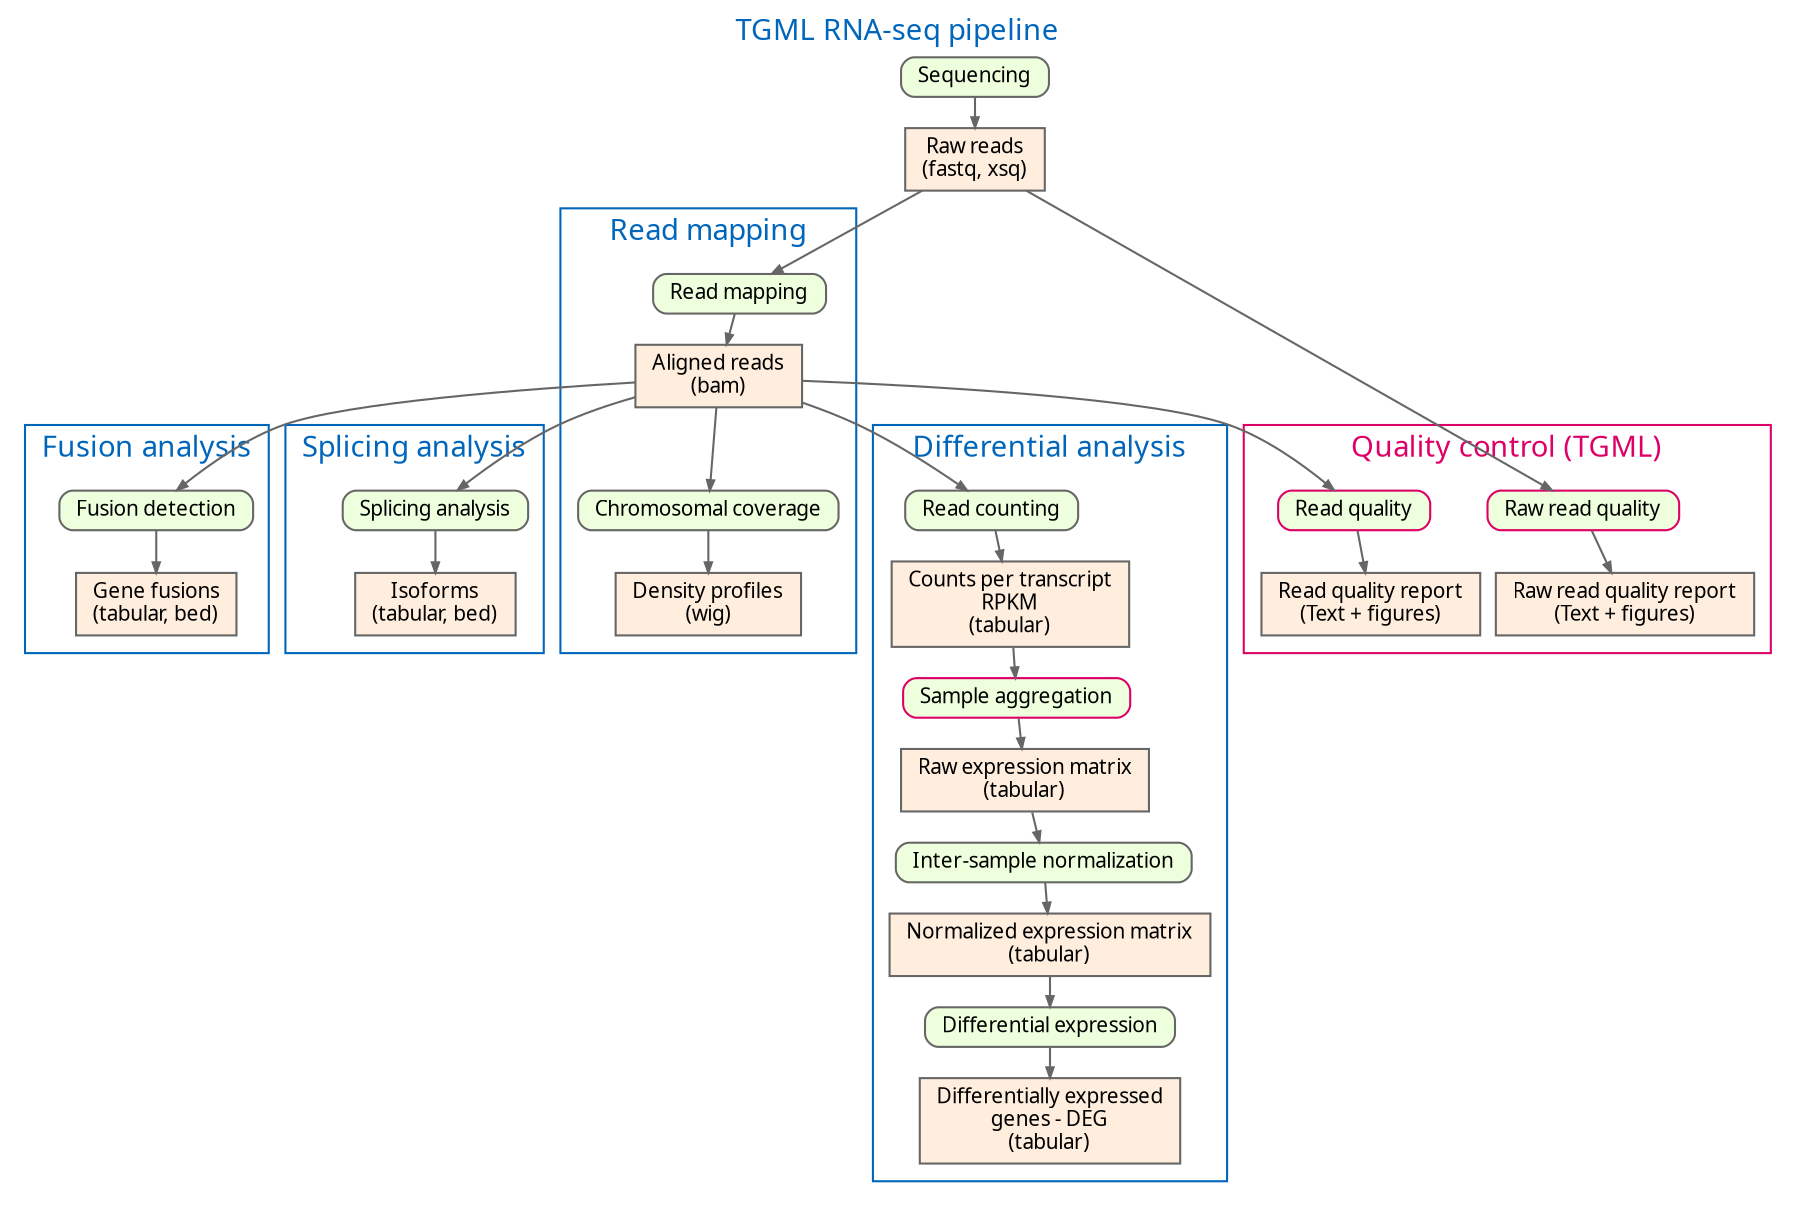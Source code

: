 digraph {

	graph [fontname="ArialBlack",fontsize="14", label="TGML RNA-seq pipeline" labelloc="t", fontcolor="#0066BB", nodesep="0.1", ranksep="0.2"];
	edge [fontname="ArialMT",fontsize="10",labelfontname="ArialMT",labelfontsize="10", arrowsize="0.5", color="#666666"];
	node [fontname="ArialMT",fontsize="10",shape=record,height="0.2", color="#666666"];

	sequencing [shape="record", style="rounded,filled", fillcolor="#EEFFDD", label="{Sequencing}"];
	sequencing -> raw_reads;
	raw_reads [shape="record", style="filled", fillcolor="#FFEEDD", label="{Raw reads\n(fastq, xsq)}"];
	raw_reads -> read_alignment;
	raw_reads -> read_quality_analysis

	subgraph cluster_0 {
		color="#0066BB";
		label = "Read mapping";

		read_alignment [shape="record", style="rounded,filled", fillcolor="#EEFFDD", label="{Read mapping}"];
		read_alignment -> aligned_reads;
		aligned_reads [shape="record", style="filled", fillcolor="#FFEEDD", label="{Aligned reads\n(bam)}"];

		aligned_reads -> chrom_coverage;
		chrom_coverage [shape="record", style="rounded,filled", fillcolor="#EEFFDD", label="{Chromosomal coverage}"];
		chrom_coverage -> density_profiles;
		density_profiles [shape="record", style="filled", fillcolor="#FFEEDD", label="{Density profiles\n(wig)}"];
	}


	subgraph cluster_4 {
		color="#0066BB";
		label = "Fusion analysis";
		aligned_reads -> fusion_detection;
		fusion_detection [shape="record", style="rounded,filled", fillcolor="#EEFFDD", label="{Fusion detection}"];
		fusion_detection -> gene_fusions;
		gene_fusions [shape="record", style="filled", fillcolor="#FFEEDD", label="{Gene fusions\n(tabular, bed)}"];

	}

	subgraph cluster_5 {
		color="#0066BB";
		label = "Splicing analysis";
		aligned_reads -> splicing_analysis;
		splicing_analysis [shape="record", style="rounded,filled", fillcolor="#EEFFDD", label="{Splicing analysis}"];
		splicing_analysis -> isoforms;
		isoforms [shape="record", style="filled", fillcolor="#FFEEDD", label="{Isoforms\n(tabular, bed)}"];

	}


	subgraph cluster_2 {
		color="#DD0066";
		fontcolor="#DD0066";
		label = "Quality control (TGML)";

		read_quality_analysis [shape="record", style="rounded,filled", fillcolor="#EEFFDD", label="{Raw read quality}", color="#DD0066"]
		read_quality_analysis -> raw_read_quality
		raw_read_quality [shape="record", style="filled", fillcolor="#FFEEDD", label="{Raw read quality report\n(Text + figures)}"];

		aligned_reads -> ali_quality_analysis
		ali_quality_analysis [shape="record", style="rounded,filled", fillcolor="#EEFFDD", label="{Read quality}", color="#DD0066"]
		ali_quality_analysis -> ali_read_quality
		ali_read_quality [shape="record", style="filled", fillcolor="#FFEEDD", label="{Read quality report\n(Text + figures)}"];
	}


	subgraph cluster_3 {
		color="#0066BB";
		fontcolor="#0066BB";
		label = "Differential analysis";

		aligned_reads -> read_counting;
		read_counting [shape="record", style="rounded,filled", fillcolor="#EEFFDD", label="{Read counting}"];
		read_counting -> counts_per_transcript;
		counts_per_transcript [shape="record", style="filled", fillcolor="#FFEEDD", label="{Counts per transcript\nRPKM\n(tabular)}"];

		counts_per_transcript -> sample_aggregation;
		sample_aggregation [shape="record", style="rounded,filled", fillcolor="#EEFFDD", label="{Sample aggregation}", color="#DD0066"];
		sample_aggregation -> raw_expression_matrix;
		raw_expression_matrix [shape="record", style="filled", fillcolor="#FFEEDD", label="{Raw expression matrix\n(tabular)}"];

		raw_expression_matrix -> inter_sample_normalization;
		inter_sample_normalization [shape="record", style="rounded,filled", fillcolor="#EEFFDD", label="{Inter-sample normalization}"];
		inter_sample_normalization -> normalized_counts;
		normalized_counts [shape="record", style="filled", fillcolor="#FFEEDD", label="{Normalized expression matrix\n(tabular)}"];

		normalized_counts -> deg_detection;
		deg_detection [shape="record", style="rounded,filled", fillcolor="#EEFFDD", label="{Differential expression}"];
		deg_detection -> deg;
		deg [shape="record", style="filled", fillcolor="#FFEEDD", label="{Differentially expressed\ngenes - DEG\n(tabular)}"];
	}

}
